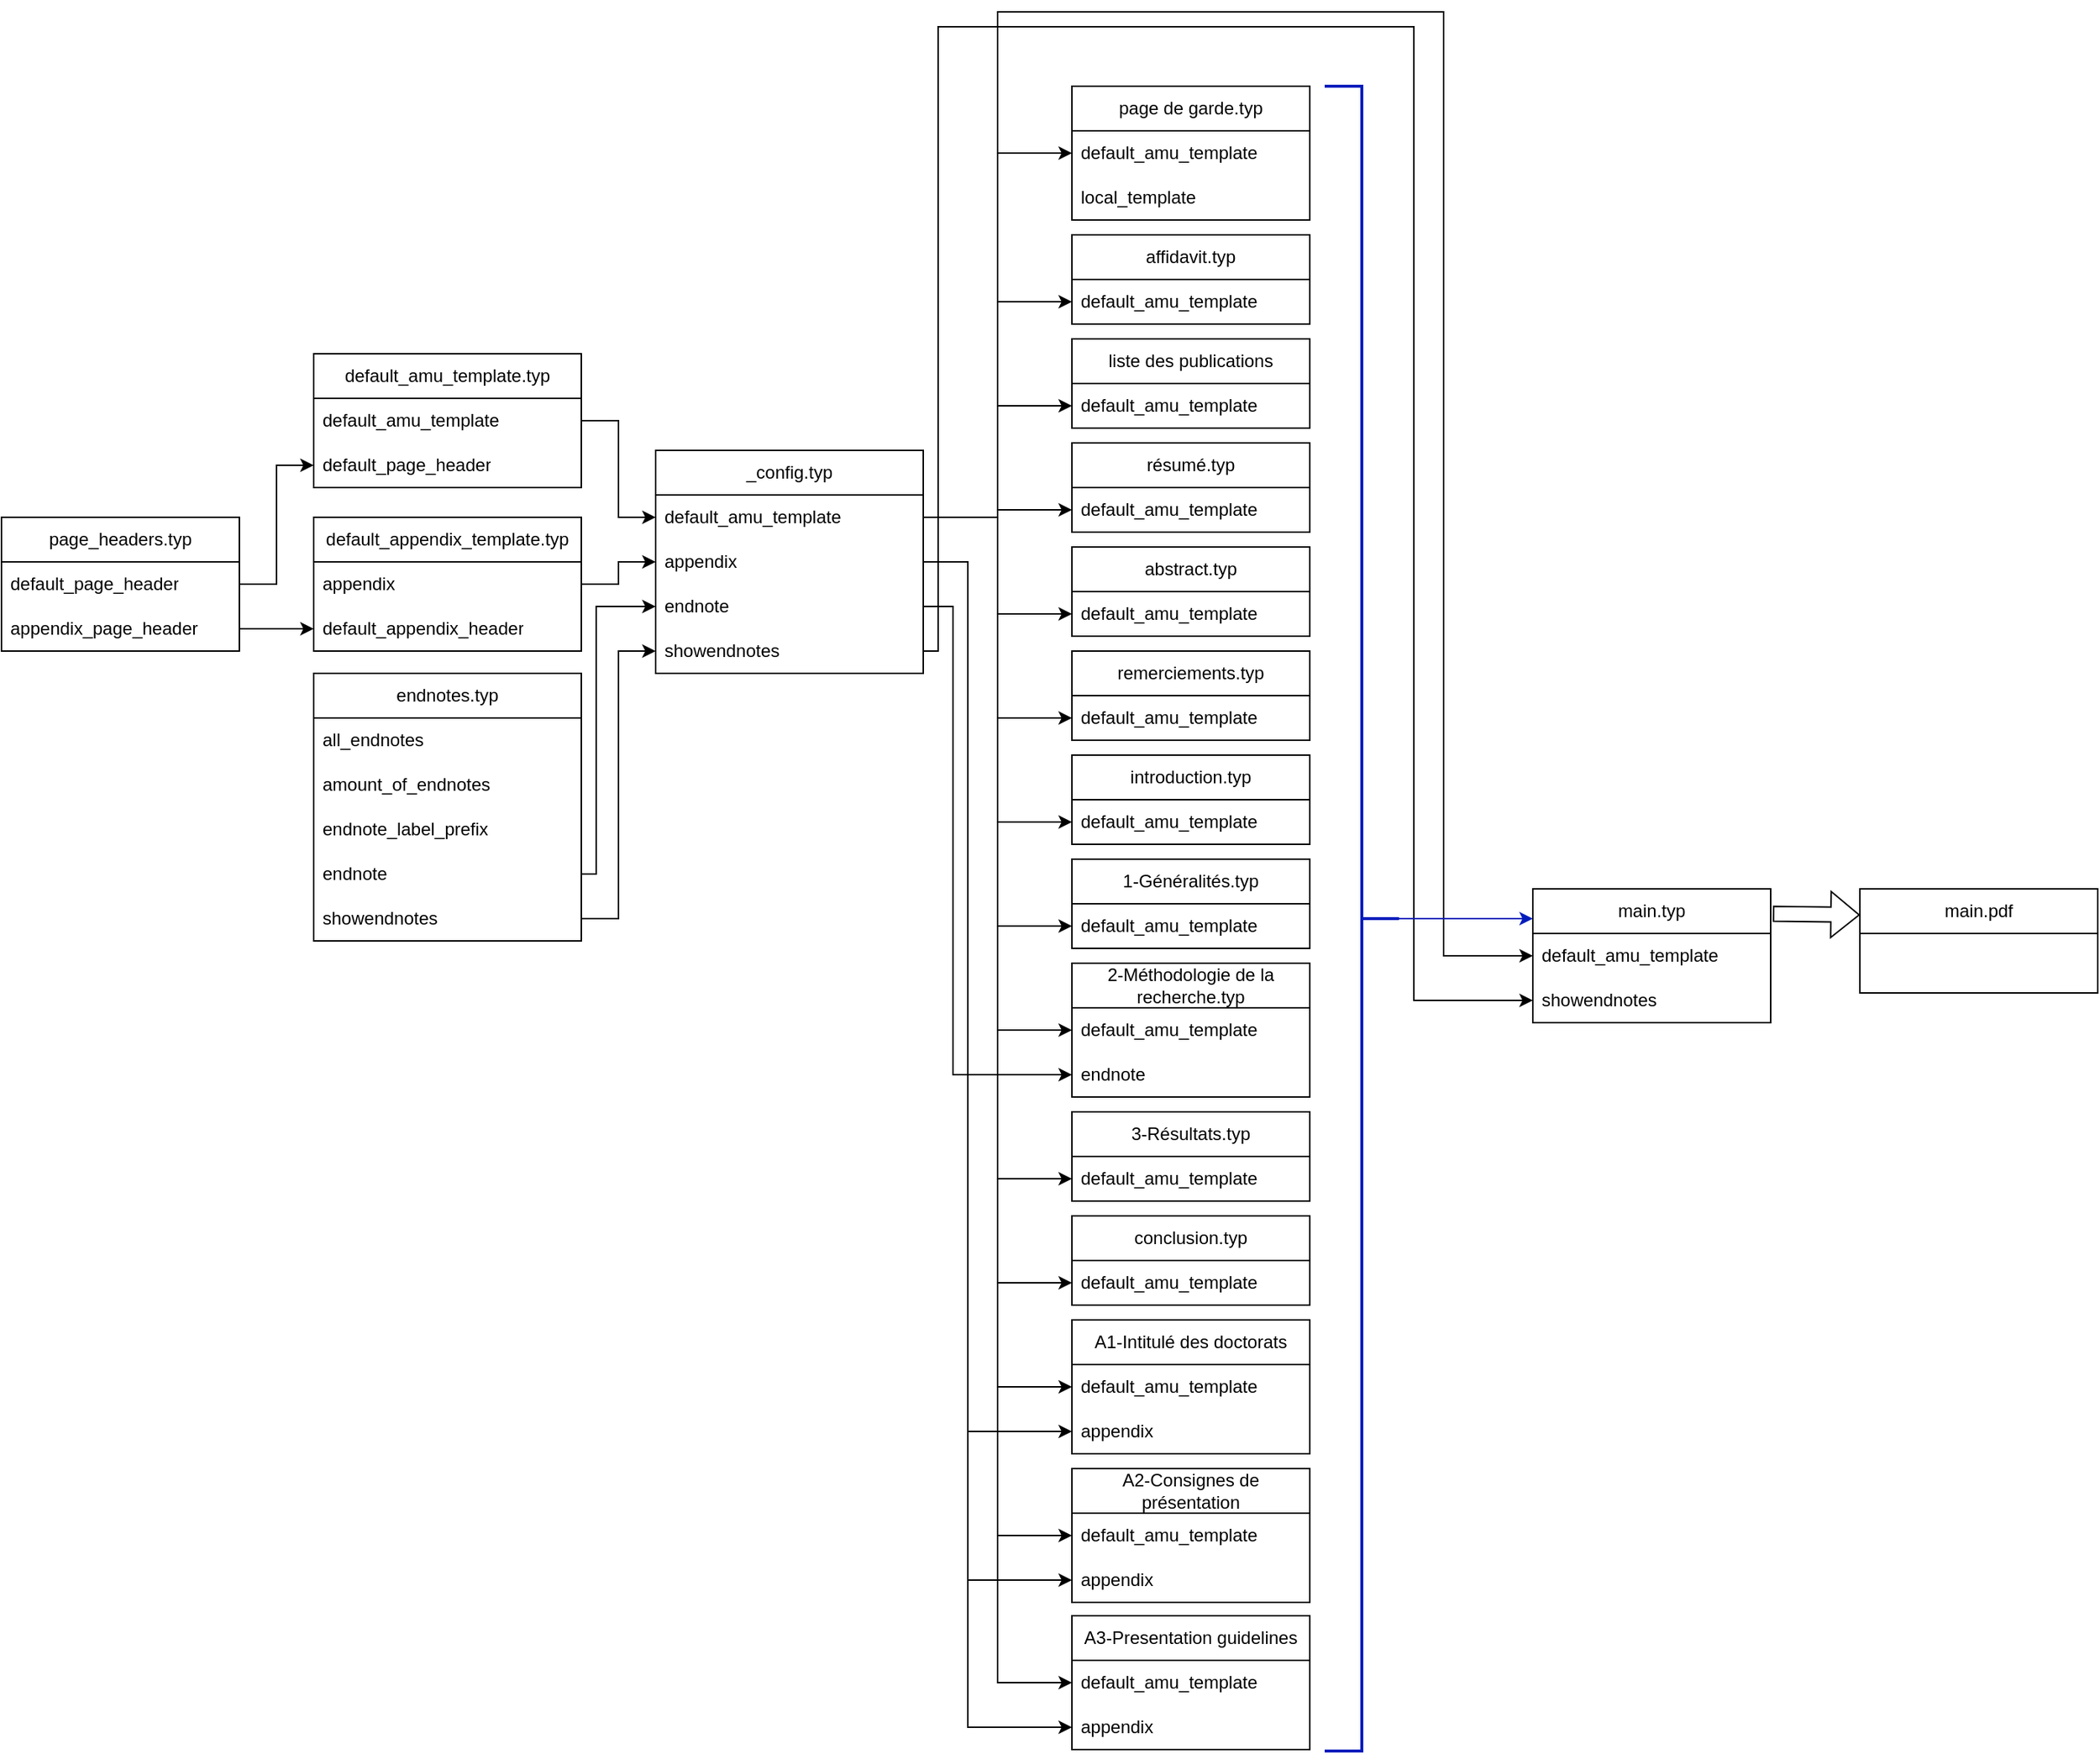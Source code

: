 <mxfile version="28.2.8">
  <diagram name="Page-1" id="f5zV6g6fs_9ZL17AsfsI">
    <mxGraphModel dx="2194" dy="2463" grid="1" gridSize="10" guides="1" tooltips="1" connect="1" arrows="1" fold="1" page="1" pageScale="1" pageWidth="827" pageHeight="1169" math="0" shadow="0">
      <root>
        <mxCell id="0" />
        <mxCell id="1" parent="0" />
        <mxCell id="rs9niIWSedK94m5eWvFF-23" value="endnotes.typ" style="swimlane;fontStyle=0;childLayout=stackLayout;horizontal=1;startSize=30;horizontalStack=0;resizeParent=1;resizeParentMax=0;resizeLast=0;collapsible=1;marginBottom=0;whiteSpace=wrap;html=1;" vertex="1" parent="1">
          <mxGeometry x="220" y="445" width="180" height="180" as="geometry" />
        </mxCell>
        <mxCell id="rs9niIWSedK94m5eWvFF-24" value="all_endnotes" style="text;strokeColor=none;fillColor=none;align=left;verticalAlign=middle;spacingLeft=4;spacingRight=4;overflow=hidden;points=[[0,0.5],[1,0.5]];portConstraint=eastwest;rotatable=0;whiteSpace=wrap;html=1;" vertex="1" parent="rs9niIWSedK94m5eWvFF-23">
          <mxGeometry y="30" width="180" height="30" as="geometry" />
        </mxCell>
        <mxCell id="rs9niIWSedK94m5eWvFF-25" value="amount_of_endnotes" style="text;strokeColor=none;fillColor=none;align=left;verticalAlign=middle;spacingLeft=4;spacingRight=4;overflow=hidden;points=[[0,0.5],[1,0.5]];portConstraint=eastwest;rotatable=0;whiteSpace=wrap;html=1;" vertex="1" parent="rs9niIWSedK94m5eWvFF-23">
          <mxGeometry y="60" width="180" height="30" as="geometry" />
        </mxCell>
        <mxCell id="rs9niIWSedK94m5eWvFF-28" value="endnote_label_prefix" style="text;strokeColor=none;fillColor=none;align=left;verticalAlign=middle;spacingLeft=4;spacingRight=4;overflow=hidden;points=[[0,0.5],[1,0.5]];portConstraint=eastwest;rotatable=0;whiteSpace=wrap;html=1;" vertex="1" parent="rs9niIWSedK94m5eWvFF-23">
          <mxGeometry y="90" width="180" height="30" as="geometry" />
        </mxCell>
        <mxCell id="rs9niIWSedK94m5eWvFF-27" value="endnote" style="text;strokeColor=none;fillColor=none;align=left;verticalAlign=middle;spacingLeft=4;spacingRight=4;overflow=hidden;points=[[0,0.5],[1,0.5]];portConstraint=eastwest;rotatable=0;whiteSpace=wrap;html=1;" vertex="1" parent="rs9niIWSedK94m5eWvFF-23">
          <mxGeometry y="120" width="180" height="30" as="geometry" />
        </mxCell>
        <mxCell id="rs9niIWSedK94m5eWvFF-29" value="showendnotes" style="text;strokeColor=none;fillColor=none;align=left;verticalAlign=middle;spacingLeft=4;spacingRight=4;overflow=hidden;points=[[0,0.5],[1,0.5]];portConstraint=eastwest;rotatable=0;whiteSpace=wrap;html=1;" vertex="1" parent="rs9niIWSedK94m5eWvFF-23">
          <mxGeometry y="150" width="180" height="30" as="geometry" />
        </mxCell>
        <mxCell id="rs9niIWSedK94m5eWvFF-9" value="default_amu_template.typ" style="swimlane;fontStyle=0;childLayout=stackLayout;horizontal=1;startSize=30;horizontalStack=0;resizeParent=1;resizeParentMax=0;resizeLast=0;collapsible=1;marginBottom=0;whiteSpace=wrap;html=1;" vertex="1" parent="1">
          <mxGeometry x="220" y="230" width="180" height="90" as="geometry" />
        </mxCell>
        <mxCell id="rs9niIWSedK94m5eWvFF-10" value="default_amu_template" style="text;strokeColor=none;fillColor=none;align=left;verticalAlign=middle;spacingLeft=4;spacingRight=4;overflow=hidden;points=[[0,0.5],[1,0.5]];portConstraint=eastwest;rotatable=0;whiteSpace=wrap;html=1;" vertex="1" parent="rs9niIWSedK94m5eWvFF-9">
          <mxGeometry y="30" width="180" height="30" as="geometry" />
        </mxCell>
        <mxCell id="rs9niIWSedK94m5eWvFF-11" value="default_page_header" style="text;strokeColor=none;fillColor=none;align=left;verticalAlign=middle;spacingLeft=4;spacingRight=4;overflow=hidden;points=[[0,0.5],[1,0.5]];portConstraint=eastwest;rotatable=0;whiteSpace=wrap;html=1;" vertex="1" parent="rs9niIWSedK94m5eWvFF-9">
          <mxGeometry y="60" width="180" height="30" as="geometry" />
        </mxCell>
        <mxCell id="rs9niIWSedK94m5eWvFF-13" value="page_headers.typ" style="swimlane;fontStyle=0;childLayout=stackLayout;horizontal=1;startSize=30;horizontalStack=0;resizeParent=1;resizeParentMax=0;resizeLast=0;collapsible=1;marginBottom=0;whiteSpace=wrap;html=1;" vertex="1" parent="1">
          <mxGeometry x="10" y="340" width="160" height="90" as="geometry" />
        </mxCell>
        <mxCell id="rs9niIWSedK94m5eWvFF-14" value="default_page_header" style="text;strokeColor=none;fillColor=none;align=left;verticalAlign=middle;spacingLeft=4;spacingRight=4;overflow=hidden;points=[[0,0.5],[1,0.5]];portConstraint=eastwest;rotatable=0;whiteSpace=wrap;html=1;" vertex="1" parent="rs9niIWSedK94m5eWvFF-13">
          <mxGeometry y="30" width="160" height="30" as="geometry" />
        </mxCell>
        <mxCell id="rs9niIWSedK94m5eWvFF-15" value="appendix_page_header" style="text;strokeColor=none;fillColor=none;align=left;verticalAlign=middle;spacingLeft=4;spacingRight=4;overflow=hidden;points=[[0,0.5],[1,0.5]];portConstraint=eastwest;rotatable=0;whiteSpace=wrap;html=1;" vertex="1" parent="rs9niIWSedK94m5eWvFF-13">
          <mxGeometry y="60" width="160" height="30" as="geometry" />
        </mxCell>
        <mxCell id="rs9niIWSedK94m5eWvFF-17" value="default_appendix_template.typ" style="swimlane;fontStyle=0;childLayout=stackLayout;horizontal=1;startSize=30;horizontalStack=0;resizeParent=1;resizeParentMax=0;resizeLast=0;collapsible=1;marginBottom=0;whiteSpace=wrap;html=1;" vertex="1" parent="1">
          <mxGeometry x="220" y="340" width="180" height="90" as="geometry" />
        </mxCell>
        <mxCell id="rs9niIWSedK94m5eWvFF-18" value="appendix" style="text;strokeColor=none;fillColor=none;align=left;verticalAlign=middle;spacingLeft=4;spacingRight=4;overflow=hidden;points=[[0,0.5],[1,0.5]];portConstraint=eastwest;rotatable=0;whiteSpace=wrap;html=1;" vertex="1" parent="rs9niIWSedK94m5eWvFF-17">
          <mxGeometry y="30" width="180" height="30" as="geometry" />
        </mxCell>
        <mxCell id="rs9niIWSedK94m5eWvFF-19" value="default_appendix_header" style="text;strokeColor=none;fillColor=none;align=left;verticalAlign=middle;spacingLeft=4;spacingRight=4;overflow=hidden;points=[[0,0.5],[1,0.5]];portConstraint=eastwest;rotatable=0;whiteSpace=wrap;html=1;" vertex="1" parent="rs9niIWSedK94m5eWvFF-17">
          <mxGeometry y="60" width="180" height="30" as="geometry" />
        </mxCell>
        <mxCell id="rs9niIWSedK94m5eWvFF-21" style="edgeStyle=orthogonalEdgeStyle;rounded=0;orthogonalLoop=1;jettySize=auto;html=1;entryX=0;entryY=0.5;entryDx=0;entryDy=0;" edge="1" parent="1" source="rs9niIWSedK94m5eWvFF-15" target="rs9niIWSedK94m5eWvFF-19">
          <mxGeometry relative="1" as="geometry" />
        </mxCell>
        <mxCell id="rs9niIWSedK94m5eWvFF-22" style="edgeStyle=orthogonalEdgeStyle;rounded=0;orthogonalLoop=1;jettySize=auto;html=1;entryX=0;entryY=0.5;entryDx=0;entryDy=0;" edge="1" parent="1" source="rs9niIWSedK94m5eWvFF-14" target="rs9niIWSedK94m5eWvFF-11">
          <mxGeometry relative="1" as="geometry" />
        </mxCell>
        <mxCell id="rs9niIWSedK94m5eWvFF-35" value="_config.typ" style="swimlane;fontStyle=0;childLayout=stackLayout;horizontal=1;startSize=30;horizontalStack=0;resizeParent=1;resizeParentMax=0;resizeLast=0;collapsible=1;marginBottom=0;whiteSpace=wrap;html=1;" vertex="1" parent="1">
          <mxGeometry x="450" y="295" width="180" height="150" as="geometry" />
        </mxCell>
        <mxCell id="rs9niIWSedK94m5eWvFF-36" value="default_amu_template" style="text;strokeColor=none;fillColor=none;align=left;verticalAlign=middle;spacingLeft=4;spacingRight=4;overflow=hidden;points=[[0,0.5],[1,0.5]];portConstraint=eastwest;rotatable=0;whiteSpace=wrap;html=1;" vertex="1" parent="rs9niIWSedK94m5eWvFF-35">
          <mxGeometry y="30" width="180" height="30" as="geometry" />
        </mxCell>
        <mxCell id="rs9niIWSedK94m5eWvFF-37" value="appendix" style="text;strokeColor=none;fillColor=none;align=left;verticalAlign=middle;spacingLeft=4;spacingRight=4;overflow=hidden;points=[[0,0.5],[1,0.5]];portConstraint=eastwest;rotatable=0;whiteSpace=wrap;html=1;" vertex="1" parent="rs9niIWSedK94m5eWvFF-35">
          <mxGeometry y="60" width="180" height="30" as="geometry" />
        </mxCell>
        <mxCell id="rs9niIWSedK94m5eWvFF-39" value="endnote" style="text;strokeColor=none;fillColor=none;align=left;verticalAlign=middle;spacingLeft=4;spacingRight=4;overflow=hidden;points=[[0,0.5],[1,0.5]];portConstraint=eastwest;rotatable=0;whiteSpace=wrap;html=1;" vertex="1" parent="rs9niIWSedK94m5eWvFF-35">
          <mxGeometry y="90" width="180" height="30" as="geometry" />
        </mxCell>
        <mxCell id="rs9niIWSedK94m5eWvFF-40" value="showendnotes" style="text;strokeColor=none;fillColor=none;align=left;verticalAlign=middle;spacingLeft=4;spacingRight=4;overflow=hidden;points=[[0,0.5],[1,0.5]];portConstraint=eastwest;rotatable=0;whiteSpace=wrap;html=1;" vertex="1" parent="rs9niIWSedK94m5eWvFF-35">
          <mxGeometry y="120" width="180" height="30" as="geometry" />
        </mxCell>
        <mxCell id="rs9niIWSedK94m5eWvFF-41" style="edgeStyle=orthogonalEdgeStyle;rounded=0;orthogonalLoop=1;jettySize=auto;html=1;entryX=0;entryY=0.5;entryDx=0;entryDy=0;" edge="1" parent="1" source="rs9niIWSedK94m5eWvFF-10" target="rs9niIWSedK94m5eWvFF-36">
          <mxGeometry relative="1" as="geometry" />
        </mxCell>
        <mxCell id="rs9niIWSedK94m5eWvFF-42" style="edgeStyle=orthogonalEdgeStyle;rounded=0;orthogonalLoop=1;jettySize=auto;html=1;entryX=0;entryY=0.5;entryDx=0;entryDy=0;" edge="1" parent="1" source="rs9niIWSedK94m5eWvFF-18" target="rs9niIWSedK94m5eWvFF-37">
          <mxGeometry relative="1" as="geometry" />
        </mxCell>
        <mxCell id="rs9niIWSedK94m5eWvFF-45" value="page de garde.typ" style="swimlane;fontStyle=0;childLayout=stackLayout;horizontal=1;startSize=30;horizontalStack=0;resizeParent=1;resizeParentMax=0;resizeLast=0;collapsible=1;marginBottom=0;whiteSpace=wrap;html=1;" vertex="1" parent="1">
          <mxGeometry x="730" y="50" width="160" height="90" as="geometry" />
        </mxCell>
        <mxCell id="rs9niIWSedK94m5eWvFF-46" value="default_amu_template" style="text;strokeColor=none;fillColor=none;align=left;verticalAlign=middle;spacingLeft=4;spacingRight=4;overflow=hidden;points=[[0,0.5],[1,0.5]];portConstraint=eastwest;rotatable=0;whiteSpace=wrap;html=1;" vertex="1" parent="rs9niIWSedK94m5eWvFF-45">
          <mxGeometry y="30" width="160" height="30" as="geometry" />
        </mxCell>
        <mxCell id="rs9niIWSedK94m5eWvFF-47" value="local_template" style="text;strokeColor=none;fillColor=none;align=left;verticalAlign=middle;spacingLeft=4;spacingRight=4;overflow=hidden;points=[[0,0.5],[1,0.5]];portConstraint=eastwest;rotatable=0;whiteSpace=wrap;html=1;" vertex="1" parent="rs9niIWSedK94m5eWvFF-45">
          <mxGeometry y="60" width="160" height="30" as="geometry" />
        </mxCell>
        <mxCell id="rs9niIWSedK94m5eWvFF-48" style="edgeStyle=orthogonalEdgeStyle;rounded=0;orthogonalLoop=1;jettySize=auto;html=1;exitX=1;exitY=0.5;exitDx=0;exitDy=0;entryX=0;entryY=0.5;entryDx=0;entryDy=0;" edge="1" parent="1" source="rs9niIWSedK94m5eWvFF-36" target="rs9niIWSedK94m5eWvFF-46">
          <mxGeometry relative="1" as="geometry" />
        </mxCell>
        <mxCell id="rs9niIWSedK94m5eWvFF-49" value="affidavit.typ" style="swimlane;fontStyle=0;childLayout=stackLayout;horizontal=1;startSize=30;horizontalStack=0;resizeParent=1;resizeParentMax=0;resizeLast=0;collapsible=1;marginBottom=0;whiteSpace=wrap;html=1;" vertex="1" parent="1">
          <mxGeometry x="730" y="150" width="160" height="60" as="geometry" />
        </mxCell>
        <mxCell id="rs9niIWSedK94m5eWvFF-50" value="default_amu_template" style="text;strokeColor=none;fillColor=none;align=left;verticalAlign=middle;spacingLeft=4;spacingRight=4;overflow=hidden;points=[[0,0.5],[1,0.5]];portConstraint=eastwest;rotatable=0;whiteSpace=wrap;html=1;" vertex="1" parent="rs9niIWSedK94m5eWvFF-49">
          <mxGeometry y="30" width="160" height="30" as="geometry" />
        </mxCell>
        <mxCell id="rs9niIWSedK94m5eWvFF-52" value="liste des publications" style="swimlane;fontStyle=0;childLayout=stackLayout;horizontal=1;startSize=30;horizontalStack=0;resizeParent=1;resizeParentMax=0;resizeLast=0;collapsible=1;marginBottom=0;whiteSpace=wrap;html=1;" vertex="1" parent="1">
          <mxGeometry x="730" y="220" width="160" height="60" as="geometry" />
        </mxCell>
        <mxCell id="rs9niIWSedK94m5eWvFF-53" value="default_amu_template" style="text;strokeColor=none;fillColor=none;align=left;verticalAlign=middle;spacingLeft=4;spacingRight=4;overflow=hidden;points=[[0,0.5],[1,0.5]];portConstraint=eastwest;rotatable=0;whiteSpace=wrap;html=1;" vertex="1" parent="rs9niIWSedK94m5eWvFF-52">
          <mxGeometry y="30" width="160" height="30" as="geometry" />
        </mxCell>
        <mxCell id="rs9niIWSedK94m5eWvFF-54" value="résumé.typ" style="swimlane;fontStyle=0;childLayout=stackLayout;horizontal=1;startSize=30;horizontalStack=0;resizeParent=1;resizeParentMax=0;resizeLast=0;collapsible=1;marginBottom=0;whiteSpace=wrap;html=1;" vertex="1" parent="1">
          <mxGeometry x="730" y="290" width="160" height="60" as="geometry" />
        </mxCell>
        <mxCell id="rs9niIWSedK94m5eWvFF-55" value="default_amu_template" style="text;strokeColor=none;fillColor=none;align=left;verticalAlign=middle;spacingLeft=4;spacingRight=4;overflow=hidden;points=[[0,0.5],[1,0.5]];portConstraint=eastwest;rotatable=0;whiteSpace=wrap;html=1;" vertex="1" parent="rs9niIWSedK94m5eWvFF-54">
          <mxGeometry y="30" width="160" height="30" as="geometry" />
        </mxCell>
        <mxCell id="rs9niIWSedK94m5eWvFF-56" value="abstract.typ" style="swimlane;fontStyle=0;childLayout=stackLayout;horizontal=1;startSize=30;horizontalStack=0;resizeParent=1;resizeParentMax=0;resizeLast=0;collapsible=1;marginBottom=0;whiteSpace=wrap;html=1;" vertex="1" parent="1">
          <mxGeometry x="730" y="360" width="160" height="60" as="geometry" />
        </mxCell>
        <mxCell id="rs9niIWSedK94m5eWvFF-57" value="default_amu_template" style="text;strokeColor=none;fillColor=none;align=left;verticalAlign=middle;spacingLeft=4;spacingRight=4;overflow=hidden;points=[[0,0.5],[1,0.5]];portConstraint=eastwest;rotatable=0;whiteSpace=wrap;html=1;" vertex="1" parent="rs9niIWSedK94m5eWvFF-56">
          <mxGeometry y="30" width="160" height="30" as="geometry" />
        </mxCell>
        <mxCell id="rs9niIWSedK94m5eWvFF-58" value="remerciements.typ" style="swimlane;fontStyle=0;childLayout=stackLayout;horizontal=1;startSize=30;horizontalStack=0;resizeParent=1;resizeParentMax=0;resizeLast=0;collapsible=1;marginBottom=0;whiteSpace=wrap;html=1;" vertex="1" parent="1">
          <mxGeometry x="730" y="430" width="160" height="60" as="geometry" />
        </mxCell>
        <mxCell id="rs9niIWSedK94m5eWvFF-59" value="default_amu_template" style="text;strokeColor=none;fillColor=none;align=left;verticalAlign=middle;spacingLeft=4;spacingRight=4;overflow=hidden;points=[[0,0.5],[1,0.5]];portConstraint=eastwest;rotatable=0;whiteSpace=wrap;html=1;" vertex="1" parent="rs9niIWSedK94m5eWvFF-58">
          <mxGeometry y="30" width="160" height="30" as="geometry" />
        </mxCell>
        <mxCell id="rs9niIWSedK94m5eWvFF-60" value="introduction.typ" style="swimlane;fontStyle=0;childLayout=stackLayout;horizontal=1;startSize=30;horizontalStack=0;resizeParent=1;resizeParentMax=0;resizeLast=0;collapsible=1;marginBottom=0;whiteSpace=wrap;html=1;" vertex="1" parent="1">
          <mxGeometry x="730" y="500" width="160" height="60" as="geometry" />
        </mxCell>
        <mxCell id="rs9niIWSedK94m5eWvFF-61" value="default_amu_template" style="text;strokeColor=none;fillColor=none;align=left;verticalAlign=middle;spacingLeft=4;spacingRight=4;overflow=hidden;points=[[0,0.5],[1,0.5]];portConstraint=eastwest;rotatable=0;whiteSpace=wrap;html=1;" vertex="1" parent="rs9niIWSedK94m5eWvFF-60">
          <mxGeometry y="30" width="160" height="30" as="geometry" />
        </mxCell>
        <mxCell id="rs9niIWSedK94m5eWvFF-62" value="1-Généralités.typ" style="swimlane;fontStyle=0;childLayout=stackLayout;horizontal=1;startSize=30;horizontalStack=0;resizeParent=1;resizeParentMax=0;resizeLast=0;collapsible=1;marginBottom=0;whiteSpace=wrap;html=1;" vertex="1" parent="1">
          <mxGeometry x="730" y="570" width="160" height="60" as="geometry" />
        </mxCell>
        <mxCell id="rs9niIWSedK94m5eWvFF-63" value="default_amu_template" style="text;strokeColor=none;fillColor=none;align=left;verticalAlign=middle;spacingLeft=4;spacingRight=4;overflow=hidden;points=[[0,0.5],[1,0.5]];portConstraint=eastwest;rotatable=0;whiteSpace=wrap;html=1;" vertex="1" parent="rs9niIWSedK94m5eWvFF-62">
          <mxGeometry y="30" width="160" height="30" as="geometry" />
        </mxCell>
        <mxCell id="rs9niIWSedK94m5eWvFF-64" value="2-Méthodologie de la recherche.typ" style="swimlane;fontStyle=0;childLayout=stackLayout;horizontal=1;startSize=30;horizontalStack=0;resizeParent=1;resizeParentMax=0;resizeLast=0;collapsible=1;marginBottom=0;whiteSpace=wrap;html=1;" vertex="1" parent="1">
          <mxGeometry x="730" y="640" width="160" height="90" as="geometry" />
        </mxCell>
        <mxCell id="rs9niIWSedK94m5eWvFF-65" value="default_amu_template" style="text;strokeColor=none;fillColor=none;align=left;verticalAlign=middle;spacingLeft=4;spacingRight=4;overflow=hidden;points=[[0,0.5],[1,0.5]];portConstraint=eastwest;rotatable=0;whiteSpace=wrap;html=1;" vertex="1" parent="rs9niIWSedK94m5eWvFF-64">
          <mxGeometry y="30" width="160" height="30" as="geometry" />
        </mxCell>
        <mxCell id="rs9niIWSedK94m5eWvFF-66" value="endnote" style="text;strokeColor=none;fillColor=none;align=left;verticalAlign=middle;spacingLeft=4;spacingRight=4;overflow=hidden;points=[[0,0.5],[1,0.5]];portConstraint=eastwest;rotatable=0;whiteSpace=wrap;html=1;" vertex="1" parent="rs9niIWSedK94m5eWvFF-64">
          <mxGeometry y="60" width="160" height="30" as="geometry" />
        </mxCell>
        <mxCell id="rs9niIWSedK94m5eWvFF-67" value="3-Résultats.typ" style="swimlane;fontStyle=0;childLayout=stackLayout;horizontal=1;startSize=30;horizontalStack=0;resizeParent=1;resizeParentMax=0;resizeLast=0;collapsible=1;marginBottom=0;whiteSpace=wrap;html=1;" vertex="1" parent="1">
          <mxGeometry x="730" y="740" width="160" height="60" as="geometry" />
        </mxCell>
        <mxCell id="rs9niIWSedK94m5eWvFF-68" value="default_amu_template" style="text;strokeColor=none;fillColor=none;align=left;verticalAlign=middle;spacingLeft=4;spacingRight=4;overflow=hidden;points=[[0,0.5],[1,0.5]];portConstraint=eastwest;rotatable=0;whiteSpace=wrap;html=1;" vertex="1" parent="rs9niIWSedK94m5eWvFF-67">
          <mxGeometry y="30" width="160" height="30" as="geometry" />
        </mxCell>
        <mxCell id="rs9niIWSedK94m5eWvFF-69" value="conclusion.typ" style="swimlane;fontStyle=0;childLayout=stackLayout;horizontal=1;startSize=30;horizontalStack=0;resizeParent=1;resizeParentMax=0;resizeLast=0;collapsible=1;marginBottom=0;whiteSpace=wrap;html=1;" vertex="1" parent="1">
          <mxGeometry x="730" y="810" width="160" height="60" as="geometry" />
        </mxCell>
        <mxCell id="rs9niIWSedK94m5eWvFF-70" value="default_amu_template" style="text;strokeColor=none;fillColor=none;align=left;verticalAlign=middle;spacingLeft=4;spacingRight=4;overflow=hidden;points=[[0,0.5],[1,0.5]];portConstraint=eastwest;rotatable=0;whiteSpace=wrap;html=1;" vertex="1" parent="rs9niIWSedK94m5eWvFF-69">
          <mxGeometry y="30" width="160" height="30" as="geometry" />
        </mxCell>
        <mxCell id="rs9niIWSedK94m5eWvFF-71" value="A1-Intitulé des doctorats" style="swimlane;fontStyle=0;childLayout=stackLayout;horizontal=1;startSize=30;horizontalStack=0;resizeParent=1;resizeParentMax=0;resizeLast=0;collapsible=1;marginBottom=0;whiteSpace=wrap;html=1;" vertex="1" parent="1">
          <mxGeometry x="730" y="880" width="160" height="90" as="geometry" />
        </mxCell>
        <mxCell id="rs9niIWSedK94m5eWvFF-72" value="default_amu_template" style="text;strokeColor=none;fillColor=none;align=left;verticalAlign=middle;spacingLeft=4;spacingRight=4;overflow=hidden;points=[[0,0.5],[1,0.5]];portConstraint=eastwest;rotatable=0;whiteSpace=wrap;html=1;" vertex="1" parent="rs9niIWSedK94m5eWvFF-71">
          <mxGeometry y="30" width="160" height="30" as="geometry" />
        </mxCell>
        <mxCell id="rs9niIWSedK94m5eWvFF-73" value="appendix" style="text;strokeColor=none;fillColor=none;align=left;verticalAlign=middle;spacingLeft=4;spacingRight=4;overflow=hidden;points=[[0,0.5],[1,0.5]];portConstraint=eastwest;rotatable=0;whiteSpace=wrap;html=1;" vertex="1" parent="rs9niIWSedK94m5eWvFF-71">
          <mxGeometry y="60" width="160" height="30" as="geometry" />
        </mxCell>
        <mxCell id="rs9niIWSedK94m5eWvFF-74" value="A2-Consignes de présentation" style="swimlane;fontStyle=0;childLayout=stackLayout;horizontal=1;startSize=30;horizontalStack=0;resizeParent=1;resizeParentMax=0;resizeLast=0;collapsible=1;marginBottom=0;whiteSpace=wrap;html=1;" vertex="1" parent="1">
          <mxGeometry x="730" y="980" width="160" height="90" as="geometry" />
        </mxCell>
        <mxCell id="rs9niIWSedK94m5eWvFF-75" value="default_amu_template" style="text;strokeColor=none;fillColor=none;align=left;verticalAlign=middle;spacingLeft=4;spacingRight=4;overflow=hidden;points=[[0,0.5],[1,0.5]];portConstraint=eastwest;rotatable=0;whiteSpace=wrap;html=1;" vertex="1" parent="rs9niIWSedK94m5eWvFF-74">
          <mxGeometry y="30" width="160" height="30" as="geometry" />
        </mxCell>
        <mxCell id="rs9niIWSedK94m5eWvFF-76" value="appendix" style="text;strokeColor=none;fillColor=none;align=left;verticalAlign=middle;spacingLeft=4;spacingRight=4;overflow=hidden;points=[[0,0.5],[1,0.5]];portConstraint=eastwest;rotatable=0;whiteSpace=wrap;html=1;" vertex="1" parent="rs9niIWSedK94m5eWvFF-74">
          <mxGeometry y="60" width="160" height="30" as="geometry" />
        </mxCell>
        <mxCell id="rs9niIWSedK94m5eWvFF-77" value="A3-Presentation guidelines" style="swimlane;fontStyle=0;childLayout=stackLayout;horizontal=1;startSize=30;horizontalStack=0;resizeParent=1;resizeParentMax=0;resizeLast=0;collapsible=1;marginBottom=0;whiteSpace=wrap;html=1;" vertex="1" parent="1">
          <mxGeometry x="730" y="1079" width="160" height="90" as="geometry" />
        </mxCell>
        <mxCell id="rs9niIWSedK94m5eWvFF-78" value="default_amu_template" style="text;strokeColor=none;fillColor=none;align=left;verticalAlign=middle;spacingLeft=4;spacingRight=4;overflow=hidden;points=[[0,0.5],[1,0.5]];portConstraint=eastwest;rotatable=0;whiteSpace=wrap;html=1;" vertex="1" parent="rs9niIWSedK94m5eWvFF-77">
          <mxGeometry y="30" width="160" height="30" as="geometry" />
        </mxCell>
        <mxCell id="rs9niIWSedK94m5eWvFF-79" value="appendix" style="text;strokeColor=none;fillColor=none;align=left;verticalAlign=middle;spacingLeft=4;spacingRight=4;overflow=hidden;points=[[0,0.5],[1,0.5]];portConstraint=eastwest;rotatable=0;whiteSpace=wrap;html=1;" vertex="1" parent="rs9niIWSedK94m5eWvFF-77">
          <mxGeometry y="60" width="160" height="30" as="geometry" />
        </mxCell>
        <mxCell id="rs9niIWSedK94m5eWvFF-80" style="edgeStyle=orthogonalEdgeStyle;rounded=0;orthogonalLoop=1;jettySize=auto;html=1;exitX=1;exitY=0.5;exitDx=0;exitDy=0;entryX=0;entryY=0.5;entryDx=0;entryDy=0;" edge="1" parent="1" source="rs9niIWSedK94m5eWvFF-36" target="rs9niIWSedK94m5eWvFF-50">
          <mxGeometry relative="1" as="geometry" />
        </mxCell>
        <mxCell id="rs9niIWSedK94m5eWvFF-81" style="edgeStyle=orthogonalEdgeStyle;rounded=0;orthogonalLoop=1;jettySize=auto;html=1;exitX=1;exitY=0.5;exitDx=0;exitDy=0;entryX=0;entryY=0.5;entryDx=0;entryDy=0;" edge="1" parent="1" source="rs9niIWSedK94m5eWvFF-36" target="rs9niIWSedK94m5eWvFF-53">
          <mxGeometry relative="1" as="geometry" />
        </mxCell>
        <mxCell id="rs9niIWSedK94m5eWvFF-82" style="edgeStyle=orthogonalEdgeStyle;rounded=0;orthogonalLoop=1;jettySize=auto;html=1;exitX=1;exitY=0.5;exitDx=0;exitDy=0;entryX=0;entryY=0.5;entryDx=0;entryDy=0;" edge="1" parent="1" source="rs9niIWSedK94m5eWvFF-36" target="rs9niIWSedK94m5eWvFF-78">
          <mxGeometry relative="1" as="geometry" />
        </mxCell>
        <mxCell id="rs9niIWSedK94m5eWvFF-83" style="edgeStyle=orthogonalEdgeStyle;rounded=0;orthogonalLoop=1;jettySize=auto;html=1;exitX=1;exitY=0.5;exitDx=0;exitDy=0;entryX=0;entryY=0.5;entryDx=0;entryDy=0;" edge="1" parent="1" source="rs9niIWSedK94m5eWvFF-36" target="rs9niIWSedK94m5eWvFF-75">
          <mxGeometry relative="1" as="geometry" />
        </mxCell>
        <mxCell id="rs9niIWSedK94m5eWvFF-84" style="edgeStyle=orthogonalEdgeStyle;rounded=0;orthogonalLoop=1;jettySize=auto;html=1;exitX=1;exitY=0.5;exitDx=0;exitDy=0;entryX=0;entryY=0.5;entryDx=0;entryDy=0;" edge="1" parent="1" source="rs9niIWSedK94m5eWvFF-36" target="rs9niIWSedK94m5eWvFF-72">
          <mxGeometry relative="1" as="geometry" />
        </mxCell>
        <mxCell id="rs9niIWSedK94m5eWvFF-85" style="edgeStyle=orthogonalEdgeStyle;rounded=0;orthogonalLoop=1;jettySize=auto;html=1;exitX=1;exitY=0.5;exitDx=0;exitDy=0;entryX=0;entryY=0.5;entryDx=0;entryDy=0;" edge="1" parent="1" source="rs9niIWSedK94m5eWvFF-36" target="rs9niIWSedK94m5eWvFF-70">
          <mxGeometry relative="1" as="geometry" />
        </mxCell>
        <mxCell id="rs9niIWSedK94m5eWvFF-86" style="edgeStyle=orthogonalEdgeStyle;rounded=0;orthogonalLoop=1;jettySize=auto;html=1;exitX=1;exitY=0.5;exitDx=0;exitDy=0;entryX=0;entryY=0.5;entryDx=0;entryDy=0;" edge="1" parent="1" source="rs9niIWSedK94m5eWvFF-36" target="rs9niIWSedK94m5eWvFF-68">
          <mxGeometry relative="1" as="geometry" />
        </mxCell>
        <mxCell id="rs9niIWSedK94m5eWvFF-87" style="edgeStyle=orthogonalEdgeStyle;rounded=0;orthogonalLoop=1;jettySize=auto;html=1;exitX=1;exitY=0.5;exitDx=0;exitDy=0;entryX=0;entryY=0.5;entryDx=0;entryDy=0;" edge="1" parent="1" source="rs9niIWSedK94m5eWvFF-36" target="rs9niIWSedK94m5eWvFF-65">
          <mxGeometry relative="1" as="geometry" />
        </mxCell>
        <mxCell id="rs9niIWSedK94m5eWvFF-88" style="edgeStyle=orthogonalEdgeStyle;rounded=0;orthogonalLoop=1;jettySize=auto;html=1;exitX=1;exitY=0.5;exitDx=0;exitDy=0;entryX=0;entryY=0.5;entryDx=0;entryDy=0;" edge="1" parent="1" source="rs9niIWSedK94m5eWvFF-36" target="rs9niIWSedK94m5eWvFF-63">
          <mxGeometry relative="1" as="geometry" />
        </mxCell>
        <mxCell id="rs9niIWSedK94m5eWvFF-89" style="edgeStyle=orthogonalEdgeStyle;rounded=0;orthogonalLoop=1;jettySize=auto;html=1;exitX=1;exitY=0.5;exitDx=0;exitDy=0;entryX=0;entryY=0.5;entryDx=0;entryDy=0;" edge="1" parent="1" source="rs9niIWSedK94m5eWvFF-36" target="rs9niIWSedK94m5eWvFF-61">
          <mxGeometry relative="1" as="geometry" />
        </mxCell>
        <mxCell id="rs9niIWSedK94m5eWvFF-90" style="edgeStyle=orthogonalEdgeStyle;rounded=0;orthogonalLoop=1;jettySize=auto;html=1;exitX=1;exitY=0.5;exitDx=0;exitDy=0;entryX=0;entryY=0.5;entryDx=0;entryDy=0;" edge="1" parent="1" source="rs9niIWSedK94m5eWvFF-36" target="rs9niIWSedK94m5eWvFF-59">
          <mxGeometry relative="1" as="geometry" />
        </mxCell>
        <mxCell id="rs9niIWSedK94m5eWvFF-91" style="edgeStyle=orthogonalEdgeStyle;rounded=0;orthogonalLoop=1;jettySize=auto;html=1;exitX=1;exitY=0.5;exitDx=0;exitDy=0;entryX=0;entryY=0.5;entryDx=0;entryDy=0;" edge="1" parent="1" source="rs9niIWSedK94m5eWvFF-36" target="rs9niIWSedK94m5eWvFF-57">
          <mxGeometry relative="1" as="geometry" />
        </mxCell>
        <mxCell id="rs9niIWSedK94m5eWvFF-92" style="edgeStyle=orthogonalEdgeStyle;rounded=0;orthogonalLoop=1;jettySize=auto;html=1;exitX=1;exitY=0.5;exitDx=0;exitDy=0;entryX=0;entryY=0.5;entryDx=0;entryDy=0;" edge="1" parent="1" source="rs9niIWSedK94m5eWvFF-36" target="rs9niIWSedK94m5eWvFF-55">
          <mxGeometry relative="1" as="geometry" />
        </mxCell>
        <mxCell id="rs9niIWSedK94m5eWvFF-93" style="edgeStyle=orthogonalEdgeStyle;rounded=0;orthogonalLoop=1;jettySize=auto;html=1;exitX=1;exitY=0.5;exitDx=0;exitDy=0;entryX=0;entryY=0.5;entryDx=0;entryDy=0;" edge="1" parent="1" source="rs9niIWSedK94m5eWvFF-37" target="rs9niIWSedK94m5eWvFF-76">
          <mxGeometry relative="1" as="geometry">
            <Array as="points">
              <mxPoint x="660" y="370" />
              <mxPoint x="660" y="1055" />
            </Array>
          </mxGeometry>
        </mxCell>
        <mxCell id="rs9niIWSedK94m5eWvFF-94" style="edgeStyle=orthogonalEdgeStyle;rounded=0;orthogonalLoop=1;jettySize=auto;html=1;exitX=1;exitY=0.5;exitDx=0;exitDy=0;entryX=0;entryY=0.5;entryDx=0;entryDy=0;" edge="1" parent="1" source="rs9niIWSedK94m5eWvFF-37" target="rs9niIWSedK94m5eWvFF-73">
          <mxGeometry relative="1" as="geometry">
            <Array as="points">
              <mxPoint x="660" y="370" />
              <mxPoint x="660" y="955" />
            </Array>
          </mxGeometry>
        </mxCell>
        <mxCell id="rs9niIWSedK94m5eWvFF-95" style="edgeStyle=orthogonalEdgeStyle;rounded=0;orthogonalLoop=1;jettySize=auto;html=1;exitX=1;exitY=0.5;exitDx=0;exitDy=0;entryX=0;entryY=0.5;entryDx=0;entryDy=0;" edge="1" parent="1" source="rs9niIWSedK94m5eWvFF-37" target="rs9niIWSedK94m5eWvFF-79">
          <mxGeometry relative="1" as="geometry">
            <Array as="points">
              <mxPoint x="660" y="370" />
              <mxPoint x="660" y="1154" />
            </Array>
          </mxGeometry>
        </mxCell>
        <mxCell id="rs9niIWSedK94m5eWvFF-96" style="edgeStyle=orthogonalEdgeStyle;rounded=0;orthogonalLoop=1;jettySize=auto;html=1;exitX=1;exitY=0.5;exitDx=0;exitDy=0;entryX=0;entryY=0.5;entryDx=0;entryDy=0;" edge="1" parent="1" source="rs9niIWSedK94m5eWvFF-39" target="rs9niIWSedK94m5eWvFF-66">
          <mxGeometry relative="1" as="geometry">
            <Array as="points">
              <mxPoint x="650" y="400" />
              <mxPoint x="650" y="715" />
            </Array>
          </mxGeometry>
        </mxCell>
        <mxCell id="rs9niIWSedK94m5eWvFF-97" value="main.typ" style="swimlane;fontStyle=0;childLayout=stackLayout;horizontal=1;startSize=30;horizontalStack=0;resizeParent=1;resizeParentMax=0;resizeLast=0;collapsible=1;marginBottom=0;whiteSpace=wrap;html=1;" vertex="1" parent="1">
          <mxGeometry x="1040" y="590" width="160" height="90" as="geometry" />
        </mxCell>
        <mxCell id="rs9niIWSedK94m5eWvFF-98" value="default_amu_template" style="text;strokeColor=none;fillColor=none;align=left;verticalAlign=middle;spacingLeft=4;spacingRight=4;overflow=hidden;points=[[0,0.5],[1,0.5]];portConstraint=eastwest;rotatable=0;whiteSpace=wrap;html=1;" vertex="1" parent="rs9niIWSedK94m5eWvFF-97">
          <mxGeometry y="30" width="160" height="30" as="geometry" />
        </mxCell>
        <mxCell id="rs9niIWSedK94m5eWvFF-99" value="showendnotes" style="text;strokeColor=none;fillColor=none;align=left;verticalAlign=middle;spacingLeft=4;spacingRight=4;overflow=hidden;points=[[0,0.5],[1,0.5]];portConstraint=eastwest;rotatable=0;whiteSpace=wrap;html=1;" vertex="1" parent="rs9niIWSedK94m5eWvFF-97">
          <mxGeometry y="60" width="160" height="30" as="geometry" />
        </mxCell>
        <mxCell id="rs9niIWSedK94m5eWvFF-100" style="edgeStyle=orthogonalEdgeStyle;rounded=0;orthogonalLoop=1;jettySize=auto;html=1;exitX=1;exitY=0.5;exitDx=0;exitDy=0;entryX=0;entryY=0.5;entryDx=0;entryDy=0;" edge="1" parent="1" source="rs9niIWSedK94m5eWvFF-36" target="rs9niIWSedK94m5eWvFF-98">
          <mxGeometry relative="1" as="geometry">
            <Array as="points">
              <mxPoint x="680" y="340" />
              <mxPoint x="680" />
              <mxPoint x="980" />
              <mxPoint x="980" y="635" />
            </Array>
          </mxGeometry>
        </mxCell>
        <mxCell id="rs9niIWSedK94m5eWvFF-101" style="edgeStyle=orthogonalEdgeStyle;rounded=0;orthogonalLoop=1;jettySize=auto;html=1;entryX=0;entryY=0.5;entryDx=0;entryDy=0;" edge="1" parent="1" source="rs9niIWSedK94m5eWvFF-40" target="rs9niIWSedK94m5eWvFF-99">
          <mxGeometry relative="1" as="geometry">
            <Array as="points">
              <mxPoint x="640" y="430" />
              <mxPoint x="640" y="10" />
              <mxPoint x="960" y="10" />
              <mxPoint x="960" y="665" />
            </Array>
          </mxGeometry>
        </mxCell>
        <mxCell id="rs9niIWSedK94m5eWvFF-103" value="" style="shape=flexArrow;endArrow=classic;html=1;rounded=0;exitX=1.009;exitY=0.186;exitDx=0;exitDy=0;exitPerimeter=0;entryX=0;entryY=0.25;entryDx=0;entryDy=0;" edge="1" parent="1" source="rs9niIWSedK94m5eWvFF-97" target="rs9niIWSedK94m5eWvFF-104">
          <mxGeometry width="50" height="50" relative="1" as="geometry">
            <mxPoint x="1260" y="620" as="sourcePoint" />
            <mxPoint x="1330" y="580" as="targetPoint" />
          </mxGeometry>
        </mxCell>
        <mxCell id="rs9niIWSedK94m5eWvFF-104" value="main.pdf" style="swimlane;fontStyle=0;childLayout=stackLayout;horizontal=1;startSize=30;horizontalStack=0;resizeParent=1;resizeParentMax=0;resizeLast=0;collapsible=1;marginBottom=0;whiteSpace=wrap;html=1;" vertex="1" parent="1">
          <mxGeometry x="1260" y="590" width="160" height="70" as="geometry" />
        </mxCell>
        <mxCell id="rs9niIWSedK94m5eWvFF-109" style="edgeStyle=orthogonalEdgeStyle;rounded=0;orthogonalLoop=1;jettySize=auto;html=1;fillColor=#0050ef;strokeColor=#001DBC;" edge="1" parent="1" source="rs9niIWSedK94m5eWvFF-108">
          <mxGeometry relative="1" as="geometry">
            <mxPoint x="1040.0" y="610" as="targetPoint" />
          </mxGeometry>
        </mxCell>
        <mxCell id="rs9niIWSedK94m5eWvFF-108" value="" style="strokeWidth=2;html=1;shape=mxgraph.flowchart.annotation_2;align=left;labelPosition=right;pointerEvents=1;rotation=-180;fillColor=#0050ef;fontColor=#ffffff;strokeColor=#001DBC;" vertex="1" parent="1">
          <mxGeometry x="900" y="50" width="50" height="1120" as="geometry" />
        </mxCell>
        <mxCell id="rs9niIWSedK94m5eWvFF-110" style="edgeStyle=orthogonalEdgeStyle;rounded=0;orthogonalLoop=1;jettySize=auto;html=1;entryX=0;entryY=0.5;entryDx=0;entryDy=0;" edge="1" parent="1" source="rs9niIWSedK94m5eWvFF-27" target="rs9niIWSedK94m5eWvFF-39">
          <mxGeometry relative="1" as="geometry">
            <Array as="points">
              <mxPoint x="410" y="580" />
              <mxPoint x="410" y="400" />
            </Array>
          </mxGeometry>
        </mxCell>
        <mxCell id="rs9niIWSedK94m5eWvFF-111" style="edgeStyle=orthogonalEdgeStyle;rounded=0;orthogonalLoop=1;jettySize=auto;html=1;exitX=1;exitY=0.5;exitDx=0;exitDy=0;entryX=0;entryY=0.5;entryDx=0;entryDy=0;" edge="1" parent="1" source="rs9niIWSedK94m5eWvFF-29" target="rs9niIWSedK94m5eWvFF-40">
          <mxGeometry relative="1" as="geometry" />
        </mxCell>
      </root>
    </mxGraphModel>
  </diagram>
</mxfile>
